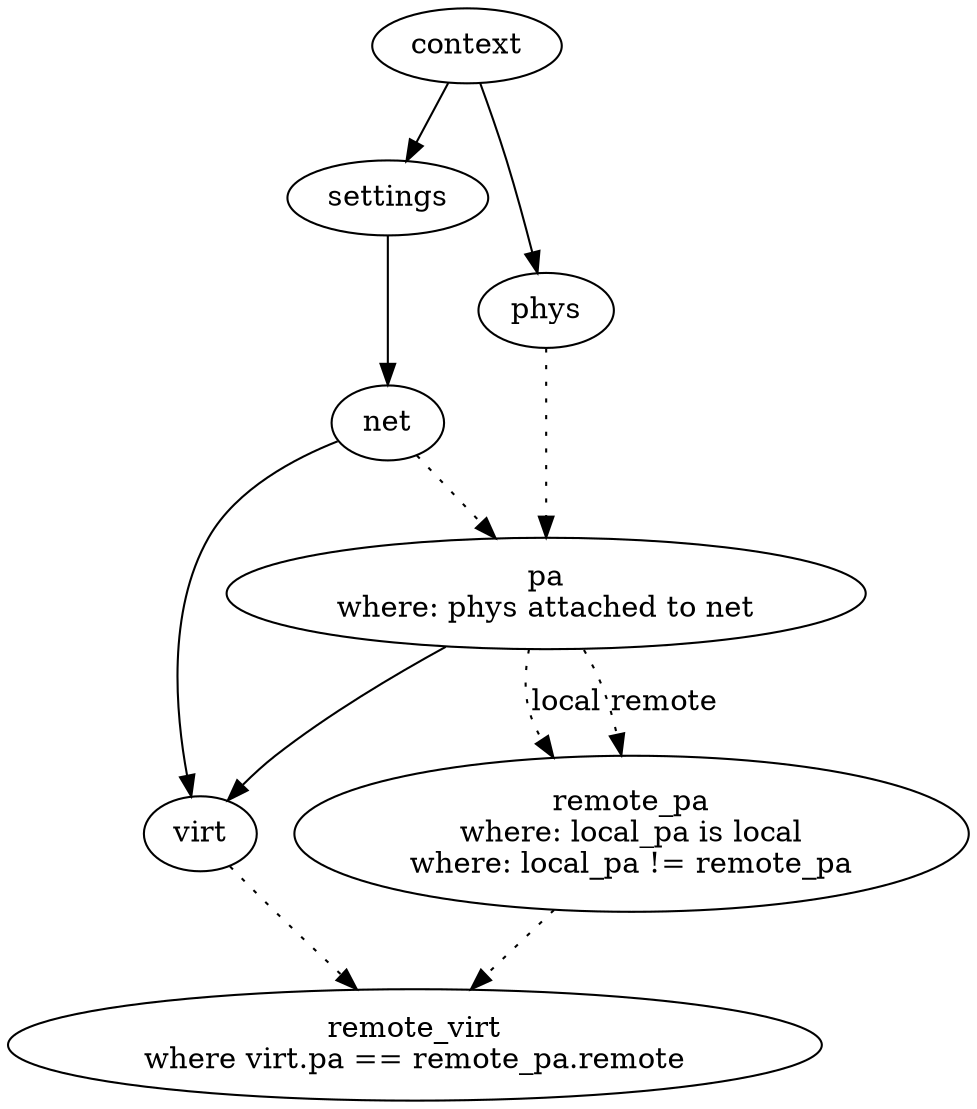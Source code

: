 # view with xdot or use graphvixz

# Dotted edges denote non-user visible objects implicitely constructed by the
# netmodel for internal bookkeeping

digraph G {
    context -> settings;

    context -> phys;

    settings -> net;

    net -> virt;

    pa [ label = "pa\nwhere: phys attached to net" ];
    phys -> pa [ style = "dotted" ];
    net -> pa [ style = "dotted" ];

    pa -> virt;

    remote_pa [ label = "remote_pa\nwhere: local_pa is local\nwhere: local_pa != remote_pa"];
    pa -> remote_pa [ style = "dotted", label = "local" ];
    pa -> remote_pa [ style = "dotted", label = "remote" ];

    remote_virt [label = "remote_virt\nwhere virt.pa == remote_pa.remote" ];
    remote_pa -> remote_virt [ style = "dotted" ];
    virt -> remote_virt [ style = "dotted"];
}
